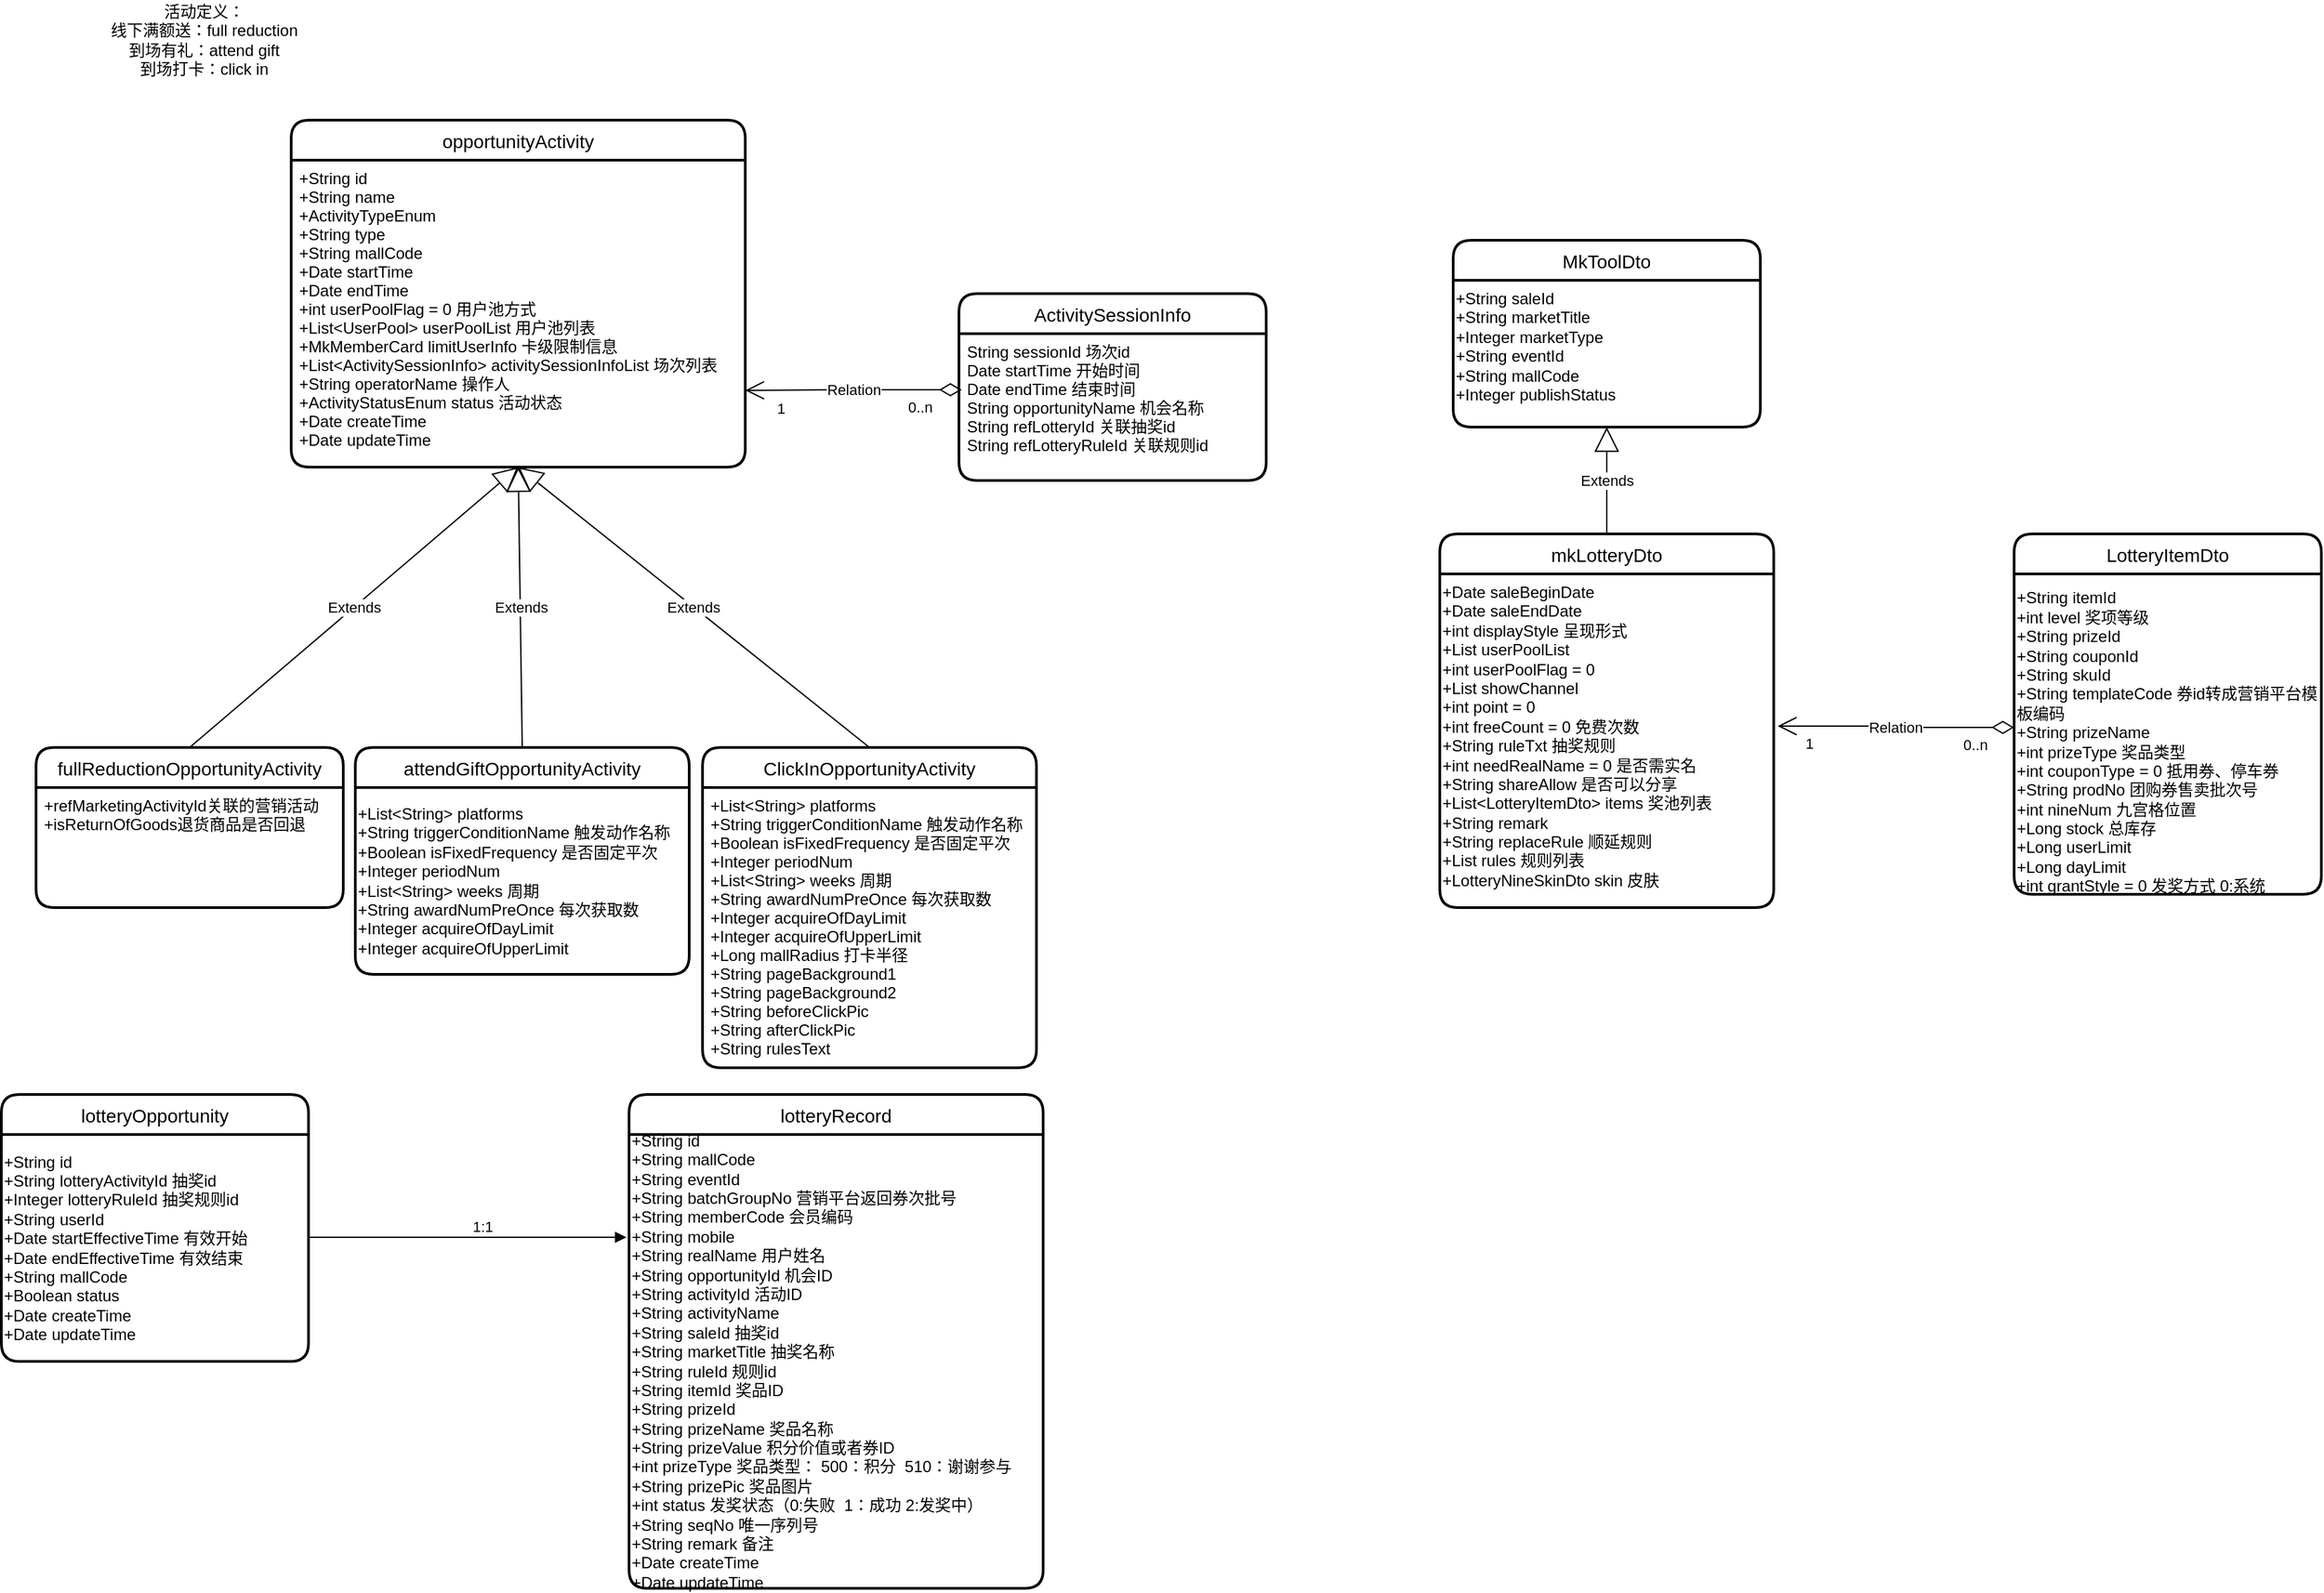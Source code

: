 <mxfile version="14.9.8" type="github">
  <diagram id="NRTWZSQs70VKydZbSNgj" name="第 1 页">
    <mxGraphModel dx="1182" dy="732" grid="1" gridSize="10" guides="1" tooltips="1" connect="1" arrows="1" fold="1" page="1" pageScale="1" pageWidth="980" pageHeight="1390" math="0" shadow="0">
      <root>
        <mxCell id="0" />
        <mxCell id="1" parent="0" />
        <mxCell id="vtxZY_3m8VoTMoDoGRE6-1" value="opportunityActivity" style="swimlane;childLayout=stackLayout;horizontal=1;startSize=30;horizontalStack=0;rounded=1;fontSize=14;fontStyle=0;strokeWidth=2;resizeParent=0;resizeLast=1;shadow=0;dashed=0;align=center;" parent="1" vertex="1">
          <mxGeometry x="250" y="130" width="340" height="260" as="geometry">
            <mxRectangle x="260" y="120" width="150" height="30" as="alternateBounds" />
          </mxGeometry>
        </mxCell>
        <mxCell id="vtxZY_3m8VoTMoDoGRE6-2" value="+String id&#xa;+String name&#xa;+ActivityTypeEnum&#xa;+String type&#xa;+String mallCode&#xa;+Date startTime&#xa;+Date endTime&#xa;+int userPoolFlag = 0 用户池方式&#xa;+List&lt;UserPool&gt; userPoolList 用户池列表&#xa;+MkMemberCard limitUserInfo 卡级限制信息&#xa;+List&lt;ActivitySessionInfo&gt; activitySessionInfoList 场次列表&#xa;+String operatorName 操作人&#xa;+ActivityStatusEnum status 活动状态&#xa;+Date createTime&#xa;+Date updateTime" style="align=left;strokeColor=none;fillColor=none;spacingLeft=4;fontSize=12;verticalAlign=top;resizable=0;rotatable=0;part=1;" parent="vtxZY_3m8VoTMoDoGRE6-1" vertex="1">
          <mxGeometry y="30" width="340" height="230" as="geometry" />
        </mxCell>
        <mxCell id="vtxZY_3m8VoTMoDoGRE6-3" value="fullReductionOpportunityActivity" style="swimlane;childLayout=stackLayout;horizontal=1;startSize=30;horizontalStack=0;rounded=1;fontSize=14;fontStyle=0;strokeWidth=2;resizeParent=0;resizeLast=1;shadow=0;dashed=0;align=center;" parent="1" vertex="1">
          <mxGeometry x="59" y="600" width="230" height="120" as="geometry" />
        </mxCell>
        <mxCell id="vtxZY_3m8VoTMoDoGRE6-4" value="+refMarketingActivityId关联的营销活动&#xa;+isReturnOfGoods退货商品是否回退" style="align=left;strokeColor=none;fillColor=none;spacingLeft=4;fontSize=12;verticalAlign=top;resizable=0;rotatable=0;part=1;" parent="vtxZY_3m8VoTMoDoGRE6-3" vertex="1">
          <mxGeometry y="30" width="230" height="90" as="geometry" />
        </mxCell>
        <mxCell id="vtxZY_3m8VoTMoDoGRE6-6" value="活动定义：&lt;br&gt;线下满额送：full reduction&lt;br&gt;到场有礼：attend gift&lt;br&gt;到场打卡：click in" style="text;html=1;strokeColor=none;fillColor=none;align=center;verticalAlign=middle;whiteSpace=wrap;rounded=0;" parent="1" vertex="1">
          <mxGeometry x="80" y="40" width="210" height="60" as="geometry" />
        </mxCell>
        <mxCell id="vtxZY_3m8VoTMoDoGRE6-7" value="attendGiftOpportunityActivity" style="swimlane;childLayout=stackLayout;horizontal=1;startSize=30;horizontalStack=0;rounded=1;fontSize=14;fontStyle=0;strokeWidth=2;resizeParent=0;resizeLast=1;shadow=0;dashed=0;align=center;" parent="1" vertex="1">
          <mxGeometry x="298" y="600" width="250" height="170" as="geometry" />
        </mxCell>
        <mxCell id="nzkd687PWkRwCpyXOeQJ-18" value="&lt;div&gt;+List&amp;lt;String&amp;gt; platforms&lt;/div&gt;&lt;div&gt;+String triggerConditionName 触发动作名称&lt;/div&gt;&lt;div&gt;+Boolean isFixedFrequency 是否固定平次&lt;/div&gt;&lt;div&gt;+Integer periodNum&lt;/div&gt;&lt;div&gt;+List&amp;lt;String&amp;gt; weeks 周期&lt;/div&gt;&lt;div&gt;+String awardNumPreOnce 每次获取数&lt;/div&gt;&lt;div&gt;+Integer acquireOfDayLimit&lt;/div&gt;&lt;div&gt;+Integer acquireOfUpperLimit&lt;/div&gt;" style="text;html=1;align=left;verticalAlign=middle;resizable=0;points=[];autosize=1;strokeColor=none;" vertex="1" parent="vtxZY_3m8VoTMoDoGRE6-7">
          <mxGeometry y="30" width="250" height="140" as="geometry" />
        </mxCell>
        <mxCell id="vtxZY_3m8VoTMoDoGRE6-15" value="Extends" style="endArrow=block;endSize=16;endFill=0;html=1;exitX=0.5;exitY=0;exitDx=0;exitDy=0;entryX=0.5;entryY=1;entryDx=0;entryDy=0;" parent="1" source="vtxZY_3m8VoTMoDoGRE6-7" target="vtxZY_3m8VoTMoDoGRE6-2" edge="1">
          <mxGeometry width="160" relative="1" as="geometry">
            <mxPoint x="462.53" y="370" as="sourcePoint" />
            <mxPoint x="627.47" y="310" as="targetPoint" />
            <Array as="points" />
          </mxGeometry>
        </mxCell>
        <mxCell id="vtxZY_3m8VoTMoDoGRE6-26" value="ActivitySessionInfo" style="swimlane;childLayout=stackLayout;horizontal=1;startSize=30;horizontalStack=0;rounded=1;fontSize=14;fontStyle=0;strokeWidth=2;resizeParent=0;resizeLast=1;shadow=0;dashed=0;align=center;" parent="1" vertex="1">
          <mxGeometry x="750" y="260" width="230" height="140" as="geometry" />
        </mxCell>
        <mxCell id="vtxZY_3m8VoTMoDoGRE6-27" value="String sessionId 场次id&#xa;Date startTime 开始时间&#xa;Date endTime 结束时间&#xa;String opportunityName 机会名称&#xa;String refLotteryId 关联抽奖id&#xa;String refLotteryRuleId 关联规则id" style="align=left;strokeColor=none;fillColor=none;spacingLeft=4;fontSize=12;verticalAlign=top;resizable=0;rotatable=0;part=1;" parent="vtxZY_3m8VoTMoDoGRE6-26" vertex="1">
          <mxGeometry y="30" width="230" height="110" as="geometry" />
        </mxCell>
        <mxCell id="vtxZY_3m8VoTMoDoGRE6-35" value="lotteryOpportunity" style="swimlane;childLayout=stackLayout;horizontal=1;startSize=30;horizontalStack=0;rounded=1;fontSize=14;fontStyle=0;strokeWidth=2;resizeParent=0;resizeLast=1;shadow=0;dashed=0;align=center;" parent="1" vertex="1">
          <mxGeometry x="33" y="860" width="230" height="200" as="geometry" />
        </mxCell>
        <mxCell id="nzkd687PWkRwCpyXOeQJ-28" value="&lt;div&gt;+String id&lt;/div&gt;&lt;div&gt;+String lotteryActivityId 抽奖id&lt;/div&gt;&lt;div&gt;+Integer lotteryRuleId 抽奖规则id&lt;/div&gt;&lt;div&gt;+String userId&lt;/div&gt;&lt;div&gt;+Date startEffectiveTime 有效开始&lt;/div&gt;&lt;div&gt;+Date endEffectiveTime 有效结束&lt;/div&gt;&lt;div&gt;+String mallCode&lt;/div&gt;&lt;div&gt;+Boolean status&lt;/div&gt;&lt;div&gt;+Date createTime&lt;/div&gt;&lt;div&gt;+Date updateTime&lt;/div&gt;" style="text;html=1;align=left;verticalAlign=middle;resizable=0;points=[];autosize=1;strokeColor=none;" vertex="1" parent="vtxZY_3m8VoTMoDoGRE6-35">
          <mxGeometry y="30" width="230" height="170" as="geometry" />
        </mxCell>
        <mxCell id="nzkd687PWkRwCpyXOeQJ-12" value="Relation" style="endArrow=open;html=1;endSize=12;startArrow=diamondThin;startSize=14;startFill=0;edgeStyle=orthogonalEdgeStyle;entryX=1;entryY=0.75;entryDx=0;entryDy=0;exitX=0.009;exitY=0.382;exitDx=0;exitDy=0;exitPerimeter=0;" edge="1" parent="1" source="vtxZY_3m8VoTMoDoGRE6-27" target="vtxZY_3m8VoTMoDoGRE6-2">
          <mxGeometry relative="1" as="geometry">
            <mxPoint x="670" y="230" as="sourcePoint" />
            <mxPoint x="670" y="385" as="targetPoint" />
          </mxGeometry>
        </mxCell>
        <mxCell id="nzkd687PWkRwCpyXOeQJ-13" value="0..n" style="edgeLabel;resizable=0;html=1;align=left;verticalAlign=top;" connectable="0" vertex="1" parent="nzkd687PWkRwCpyXOeQJ-12">
          <mxGeometry x="-1" relative="1" as="geometry">
            <mxPoint x="-42" as="offset" />
          </mxGeometry>
        </mxCell>
        <mxCell id="nzkd687PWkRwCpyXOeQJ-14" value="1" style="edgeLabel;resizable=0;html=1;align=right;verticalAlign=top;" connectable="0" vertex="1" parent="nzkd687PWkRwCpyXOeQJ-12">
          <mxGeometry x="1" relative="1" as="geometry">
            <mxPoint x="30" as="offset" />
          </mxGeometry>
        </mxCell>
        <mxCell id="nzkd687PWkRwCpyXOeQJ-16" value="ClickInOpportunityActivity" style="swimlane;childLayout=stackLayout;horizontal=1;startSize=30;horizontalStack=0;rounded=1;fontSize=14;fontStyle=0;strokeWidth=2;resizeParent=0;resizeLast=1;shadow=0;dashed=0;align=center;" vertex="1" parent="1">
          <mxGeometry x="558" y="600" width="250" height="240" as="geometry" />
        </mxCell>
        <mxCell id="nzkd687PWkRwCpyXOeQJ-17" value="+List&lt;String&gt; platforms&#xa;+String triggerConditionName 触发动作名称&#xa;+Boolean isFixedFrequency 是否固定平次&#xa;+Integer periodNum&#xa;+List&lt;String&gt; weeks 周期&#xa;+String awardNumPreOnce 每次获取数&#xa;+Integer acquireOfDayLimit&#xa;+Integer acquireOfUpperLimit&#xa;+Long mallRadius 打卡半径&#xa;+String pageBackground1&#xa;+String pageBackground2&#xa;+String beforeClickPic&#xa;+String afterClickPic&#xa;+String rulesText" style="align=left;strokeColor=none;fillColor=none;spacingLeft=4;fontSize=12;verticalAlign=top;resizable=0;rotatable=0;part=1;" vertex="1" parent="nzkd687PWkRwCpyXOeQJ-16">
          <mxGeometry y="30" width="250" height="210" as="geometry" />
        </mxCell>
        <mxCell id="nzkd687PWkRwCpyXOeQJ-19" value="Extends" style="endArrow=block;endSize=16;endFill=0;html=1;exitX=0.5;exitY=0;exitDx=0;exitDy=0;entryX=0.5;entryY=1;entryDx=0;entryDy=0;" edge="1" parent="1" source="vtxZY_3m8VoTMoDoGRE6-3" target="vtxZY_3m8VoTMoDoGRE6-2">
          <mxGeometry width="160" relative="1" as="geometry">
            <mxPoint x="163" y="560" as="sourcePoint" />
            <mxPoint x="160" y="390" as="targetPoint" />
            <Array as="points" />
          </mxGeometry>
        </mxCell>
        <mxCell id="nzkd687PWkRwCpyXOeQJ-20" value="Extends" style="endArrow=block;endSize=16;endFill=0;html=1;exitX=0.5;exitY=0;exitDx=0;exitDy=0;entryX=0.5;entryY=1;entryDx=0;entryDy=0;" edge="1" parent="1" source="nzkd687PWkRwCpyXOeQJ-16" target="vtxZY_3m8VoTMoDoGRE6-2">
          <mxGeometry width="160" relative="1" as="geometry">
            <mxPoint x="443" y="620" as="sourcePoint" />
            <mxPoint x="440" y="450" as="targetPoint" />
            <Array as="points" />
          </mxGeometry>
        </mxCell>
        <mxCell id="nzkd687PWkRwCpyXOeQJ-29" value="lotteryRecord" style="swimlane;childLayout=stackLayout;horizontal=1;startSize=30;horizontalStack=0;rounded=1;fontSize=14;fontStyle=0;strokeWidth=2;resizeParent=0;resizeLast=1;shadow=0;dashed=0;align=center;" vertex="1" parent="1">
          <mxGeometry x="503" y="860" width="310" height="370" as="geometry" />
        </mxCell>
        <mxCell id="nzkd687PWkRwCpyXOeQJ-30" value="&lt;div&gt;+String id&lt;/div&gt;&lt;div&gt;+String mallCode&lt;/div&gt;&lt;div&gt;+String eventId&lt;/div&gt;&lt;div&gt;+String batchGroupNo 营销平台返回券次批号&lt;/div&gt;&lt;div&gt;+String memberCode 会员编码&lt;/div&gt;&lt;div&gt;+String mobile&lt;/div&gt;&lt;div&gt;+String realName 用户姓名&lt;/div&gt;&lt;div&gt;+String opportunityId 机会ID&lt;/div&gt;&lt;div&gt;+String activityId 活动ID&lt;/div&gt;&lt;div&gt;+String activityName&lt;/div&gt;&lt;div&gt;+String saleId 抽奖id&lt;/div&gt;&lt;div&gt;+String marketTitle 抽奖名称&lt;/div&gt;&lt;div&gt;+String ruleId 规则id&lt;/div&gt;&lt;div&gt;+String itemId 奖品ID&lt;/div&gt;&lt;div&gt;+String prizeId&lt;/div&gt;&lt;div&gt;+String prizeName 奖品名称&lt;/div&gt;&lt;div&gt;+String prizeValue 积分价值或者券ID&lt;/div&gt;&lt;div&gt;+int prizeType 奖品类型： 500：积分&amp;nbsp; 510：谢谢参与&amp;nbsp;&amp;nbsp;&lt;/div&gt;&lt;div&gt;&lt;span&gt;+String prizePic 奖品图片&lt;/span&gt;&lt;/div&gt;&lt;div&gt;+int status 发奖状态（0:失败&amp;nbsp; 1：成功 2:发奖中）&lt;/div&gt;&lt;div&gt;+String seqNo 唯一序列号&lt;/div&gt;&lt;div&gt;+String remark 备注&lt;/div&gt;&lt;div&gt;+Date createTime&lt;/div&gt;&lt;div&gt;+Date updateTime&lt;/div&gt;" style="text;html=1;align=left;verticalAlign=middle;resizable=0;points=[];autosize=1;strokeColor=none;" vertex="1" parent="nzkd687PWkRwCpyXOeQJ-29">
          <mxGeometry y="30" width="310" height="340" as="geometry" />
        </mxCell>
        <mxCell id="nzkd687PWkRwCpyXOeQJ-32" value="" style="endArrow=block;endFill=1;html=1;align=left;verticalAlign=top;exitX=1.004;exitY=0.453;exitDx=0;exitDy=0;exitPerimeter=0;" edge="1" parent="1" source="nzkd687PWkRwCpyXOeQJ-28">
          <mxGeometry x="-1" relative="1" as="geometry">
            <mxPoint x="283" y="1060" as="sourcePoint" />
            <mxPoint x="501" y="967" as="targetPoint" />
          </mxGeometry>
        </mxCell>
        <mxCell id="nzkd687PWkRwCpyXOeQJ-33" value="1:1" style="edgeLabel;resizable=0;html=1;align=left;verticalAlign=bottom;" connectable="0" vertex="1" parent="nzkd687PWkRwCpyXOeQJ-32">
          <mxGeometry x="-1" relative="1" as="geometry">
            <mxPoint x="120" as="offset" />
          </mxGeometry>
        </mxCell>
        <mxCell id="nzkd687PWkRwCpyXOeQJ-40" value="mkLotteryDto" style="swimlane;childLayout=stackLayout;horizontal=1;startSize=30;horizontalStack=0;rounded=1;fontSize=14;fontStyle=0;strokeWidth=2;resizeParent=0;resizeLast=1;shadow=0;dashed=0;align=center;" vertex="1" parent="1">
          <mxGeometry x="1110" y="440" width="250" height="280" as="geometry" />
        </mxCell>
        <mxCell id="nzkd687PWkRwCpyXOeQJ-39" value="+Date saleBeginDate&lt;br&gt;+Date saleEndDate&lt;br&gt;+int displayStyle 呈现形式&lt;br&gt;+List userPoolList&lt;br&gt;+int userPoolFlag = 0&lt;br&gt;+List showChannel&lt;br&gt;+int point = 0&lt;br&gt;+int freeCount = 0 免费次数&lt;br&gt;+String ruleTxt 抽奖规则&lt;br&gt;+int needRealName = 0 是否需实名&lt;br&gt;+String shareAllow 是否可以分享&lt;br&gt;+List&amp;lt;LotteryItemDto&amp;gt;&lt;span&gt;&amp;nbsp;items 奖池列表&lt;/span&gt;&lt;br&gt;+String remark&lt;br&gt;+String replaceRule 顺延规则&lt;br&gt;+List rules 规则列表&lt;br&gt;+LotteryNineSkinDto skin 皮肤" style="text;whiteSpace=wrap;html=1;" vertex="1" parent="nzkd687PWkRwCpyXOeQJ-40">
          <mxGeometry y="30" width="250" height="250" as="geometry" />
        </mxCell>
        <mxCell id="nzkd687PWkRwCpyXOeQJ-42" value="MkToolDto" style="swimlane;childLayout=stackLayout;horizontal=1;startSize=30;horizontalStack=0;rounded=1;fontSize=14;fontStyle=0;strokeWidth=2;resizeParent=0;resizeLast=1;shadow=0;dashed=0;align=center;" vertex="1" parent="1">
          <mxGeometry x="1120" y="220" width="230" height="140" as="geometry" />
        </mxCell>
        <mxCell id="nzkd687PWkRwCpyXOeQJ-44" value="+String saleId&#xa;+String marketTitle&#xa;+Integer marketType&#xa;+String eventId&#xa;+String mallCode&#xa;+Integer publishStatus" style="text;whiteSpace=wrap;html=1;" vertex="1" parent="nzkd687PWkRwCpyXOeQJ-42">
          <mxGeometry y="30" width="230" height="110" as="geometry" />
        </mxCell>
        <mxCell id="nzkd687PWkRwCpyXOeQJ-46" value="Extends" style="endArrow=block;endSize=16;endFill=0;html=1;exitX=0.5;exitY=0;exitDx=0;exitDy=0;entryX=0.5;entryY=1;entryDx=0;entryDy=0;" edge="1" parent="1" source="nzkd687PWkRwCpyXOeQJ-40" target="nzkd687PWkRwCpyXOeQJ-44">
          <mxGeometry width="160" relative="1" as="geometry">
            <mxPoint x="1300" y="380" as="sourcePoint" />
            <mxPoint x="1460" y="380" as="targetPoint" />
          </mxGeometry>
        </mxCell>
        <mxCell id="nzkd687PWkRwCpyXOeQJ-49" value="" style="group" vertex="1" connectable="0" parent="1">
          <mxGeometry x="1540" y="440" width="230" height="270" as="geometry" />
        </mxCell>
        <mxCell id="nzkd687PWkRwCpyXOeQJ-47" value="LotteryItemDto" style="swimlane;childLayout=stackLayout;horizontal=1;startSize=30;horizontalStack=0;rounded=1;fontSize=14;fontStyle=0;strokeWidth=2;resizeParent=0;resizeLast=1;shadow=0;dashed=0;align=center;" vertex="1" parent="nzkd687PWkRwCpyXOeQJ-49">
          <mxGeometry width="230" height="270" as="geometry" />
        </mxCell>
        <mxCell id="nzkd687PWkRwCpyXOeQJ-48" value="&lt;div&gt;&lt;br&gt;&lt;/div&gt;&lt;div&gt;+String itemId&lt;/div&gt;&lt;div&gt;+int level 奖项等级&lt;/div&gt;&lt;div&gt;+String prizeId&lt;/div&gt;&lt;div&gt;+String couponId&lt;/div&gt;&lt;div&gt;+String skuId&lt;/div&gt;&lt;div&gt;+String templateCode 券id转成营销平台模板编码&lt;/div&gt;&lt;div&gt;+String prizeName&lt;/div&gt;&lt;div&gt;+int prizeType 奖品类型&lt;/div&gt;&lt;div&gt;+int couponType = 0 抵用券、停车券&lt;/div&gt;&lt;div&gt;+String prodNo 团购券售卖批次号&lt;/div&gt;&lt;div&gt;+int nineNum 九宫格位置&lt;/div&gt;&lt;div&gt;+Long stock 总库存&lt;/div&gt;&lt;div&gt;+Long userLimit&lt;/div&gt;&lt;div&gt;+Long dayLimit&lt;/div&gt;&lt;div&gt;+int grantStyle = 0 发奖方式 0:系统&lt;/div&gt;&lt;div&gt;&lt;br&gt;&lt;/div&gt;" style="text;whiteSpace=wrap;html=1;" vertex="1" parent="nzkd687PWkRwCpyXOeQJ-49">
          <mxGeometry y="20" width="230" height="250" as="geometry" />
        </mxCell>
        <mxCell id="nzkd687PWkRwCpyXOeQJ-50" value="Relation" style="endArrow=open;html=1;endSize=12;startArrow=diamondThin;startSize=14;startFill=0;edgeStyle=orthogonalEdgeStyle;exitX=0;exitY=0.5;exitDx=0;exitDy=0;entryX=1.012;entryY=0.456;entryDx=0;entryDy=0;entryPerimeter=0;" edge="1" parent="1" source="nzkd687PWkRwCpyXOeQJ-48" target="nzkd687PWkRwCpyXOeQJ-39">
          <mxGeometry relative="1" as="geometry">
            <mxPoint x="1220" y="540" as="sourcePoint" />
            <mxPoint x="1370" y="585" as="targetPoint" />
          </mxGeometry>
        </mxCell>
        <mxCell id="nzkd687PWkRwCpyXOeQJ-51" value="0..n" style="edgeLabel;resizable=0;html=1;align=left;verticalAlign=top;" connectable="0" vertex="1" parent="nzkd687PWkRwCpyXOeQJ-50">
          <mxGeometry x="-1" relative="1" as="geometry">
            <mxPoint x="-40" as="offset" />
          </mxGeometry>
        </mxCell>
        <mxCell id="nzkd687PWkRwCpyXOeQJ-52" value="1" style="edgeLabel;resizable=0;html=1;align=right;verticalAlign=top;" connectable="0" vertex="1" parent="nzkd687PWkRwCpyXOeQJ-50">
          <mxGeometry x="1" relative="1" as="geometry">
            <mxPoint x="27" as="offset" />
          </mxGeometry>
        </mxCell>
      </root>
    </mxGraphModel>
  </diagram>
</mxfile>
